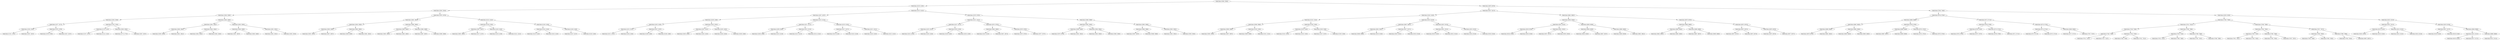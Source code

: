 digraph G{
937281740 [label="Node{data=[5094, 5094]}"]
937281740 -> 1507761286
1507761286 [label="Node{data=[4150, 4150]}"]
1507761286 -> 523856656
523856656 [label="Node{data=[2854, 2854]}"]
523856656 -> 398275400
398275400 [label="Node{data=[2838, 2838]}"]
398275400 -> 1316950747
1316950747 [label="Node{data=[2056, 2056]}"]
1316950747 -> 1676188990
1676188990 [label="Node{data=[1977, 1977]}"]
1676188990 -> 937237432
937237432 [label="Node{data=[1918, 1918]}"]
937237432 -> 1233406328
1233406328 [label="Node{data=[1331, 1331]}"]
937237432 -> 2136695641
2136695641 [label="Node{data=[1947, 1947]}"]
1676188990 -> 1484587233
1484587233 [label="Node{data=[1979, 1979]}"]
1484587233 -> 128110733
128110733 [label="Node{data=[1978, 1978]}"]
1484587233 -> 1812366984
1812366984 [label="Node{data=[2027, 2027]}"]
1316950747 -> 1222865402
1222865402 [label="Node{data=[2765, 2765]}"]
1222865402 -> 2015955471
2015955471 [label="Node{data=[2119, 2119]}"]
2015955471 -> 1771998015
1771998015 [label="Node{data=[2107, 2107]}"]
2015955471 -> 829715010
829715010 [label="Node{data=[2124, 2124]}"]
1222865402 -> 1649125687
1649125687 [label="Node{data=[2836, 2836]}"]
1649125687 -> 1384300035
1384300035 [label="Node{data=[2773, 2773]}"]
1649125687 -> 1339555871
1339555871 [label="Node{data=[2837, 2837]}"]
398275400 -> 1563205060
1563205060 [label="Node{data=[2846, 2846]}"]
1563205060 -> 1653708103
1653708103 [label="Node{data=[2842, 2842]}"]
1653708103 -> 631524784
631524784 [label="Node{data=[2840, 2840]}"]
631524784 -> 712206819
712206819 [label="Node{data=[2839, 2839]}"]
631524784 -> 319296468
319296468 [label="Node{data=[2841, 2841]}"]
1653708103 -> 2111674207
2111674207 [label="Node{data=[2844, 2844]}"]
2111674207 -> 2048105625
2048105625 [label="Node{data=[2843, 2843]}"]
2111674207 -> 1268702793
1268702793 [label="Node{data=[2845, 2845]}"]
1563205060 -> 417063517
417063517 [label="Node{data=[2850, 2850]}"]
417063517 -> 154003830
154003830 [label="Node{data=[2848, 2848]}"]
154003830 -> 1866226590
1866226590 [label="Node{data=[2847, 2847]}"]
154003830 -> 1382919334
1382919334 [label="Node{data=[2849, 2849]}"]
417063517 -> 358835644
358835644 [label="Node{data=[2852, 2852]}"]
358835644 -> 1944275007
1944275007 [label="Node{data=[2851, 2851]}"]
358835644 -> 2123238774
2123238774 [label="Node{data=[2853, 2853]}"]
523856656 -> 1102677661
1102677661 [label="Node{data=[2870, 2870]}"]
1102677661 -> 1333351827
1333351827 [label="Node{data=[2862, 2862]}"]
1333351827 -> 649219827
649219827 [label="Node{data=[2858, 2858]}"]
649219827 -> 685314798
685314798 [label="Node{data=[2856, 2856]}"]
685314798 -> 626648070
626648070 [label="Node{data=[2855, 2855]}"]
685314798 -> 537520371
537520371 [label="Node{data=[2857, 2857]}"]
649219827 -> 343474135
343474135 [label="Node{data=[2860, 2860]}"]
343474135 -> 1951842772
1951842772 [label="Node{data=[2859, 2859]}"]
343474135 -> 507867788
507867788 [label="Node{data=[2861, 2861]}"]
1333351827 -> 1902403527
1902403527 [label="Node{data=[2866, 2866]}"]
1902403527 -> 582058107
582058107 [label="Node{data=[2864, 2864]}"]
582058107 -> 1621863832
1621863832 [label="Node{data=[2863, 2863]}"]
582058107 -> 1439658515
1439658515 [label="Node{data=[2865, 2865]}"]
1902403527 -> 109479178
109479178 [label="Node{data=[2868, 2868]}"]
109479178 -> 672825337
672825337 [label="Node{data=[2867, 2867]}"]
109479178 -> 358662159
358662159 [label="Node{data=[2869, 2869]}"]
1102677661 -> 991000410
991000410 [label="Node{data=[4142, 4142]}"]
991000410 -> 151849959
151849959 [label="Node{data=[4138, 4138]}"]
151849959 -> 1922254984
1922254984 [label="Node{data=[2907, 2907]}"]
1922254984 -> 1642106477
1642106477 [label="Node{data=[2895, 2895]}"]
1922254984 -> 1375444652
1375444652 [label="Node{data=[4137, 4137]}"]
151849959 -> 810087751
810087751 [label="Node{data=[4140, 4140]}"]
810087751 -> 1492597966
1492597966 [label="Node{data=[4139, 4139]}"]
810087751 -> 1031885403
1031885403 [label="Node{data=[4141, 4141]}"]
991000410 -> 805479865
805479865 [label="Node{data=[4146, 4146]}"]
805479865 -> 1192729651
1192729651 [label="Node{data=[4144, 4144]}"]
1192729651 -> 644335955
644335955 [label="Node{data=[4143, 4143]}"]
1192729651 -> 289625166
289625166 [label="Node{data=[4145, 4145]}"]
805479865 -> 885593266
885593266 [label="Node{data=[4148, 4148]}"]
885593266 -> 1338306588
1338306588 [label="Node{data=[4147, 4147]}"]
885593266 -> 1475446246
1475446246 [label="Node{data=[4149, 4149]}"]
1507761286 -> 1545292402
1545292402 [label="Node{data=[4223, 4223]}"]
1545292402 -> 546023879
546023879 [label="Node{data=[4207, 4207]}"]
546023879 -> 1218963930
1218963930 [label="Node{data=[4199, 4199]}"]
1218963930 -> 329423773
329423773 [label="Node{data=[4195, 4195]}"]
329423773 -> 359402305
359402305 [label="Node{data=[4152, 4152]}"]
359402305 -> 1750355386
1750355386 [label="Node{data=[4151, 4151]}"]
359402305 -> 524980307
524980307 [label="Node{data=[4194, 4194]}"]
329423773 -> 406031956
406031956 [label="Node{data=[4197, 4197]}"]
406031956 -> 1844488208
1844488208 [label="Node{data=[4196, 4196]}"]
406031956 -> 654508425
654508425 [label="Node{data=[4198, 4198]}"]
1218963930 -> 1811993906
1811993906 [label="Node{data=[4203, 4203]}"]
1811993906 -> 1749399496
1749399496 [label="Node{data=[4201, 4201]}"]
1749399496 -> 1909496
1909496 [label="Node{data=[4200, 4200]}"]
1749399496 -> 1068332091
1068332091 [label="Node{data=[4202, 4202]}"]
1811993906 -> 1433313209
1433313209 [label="Node{data=[4205, 4205]}"]
1433313209 -> 282106155
282106155 [label="Node{data=[4204, 4204]}"]
1433313209 -> 2041803563
2041803563 [label="Node{data=[4206, 4206]}"]
546023879 -> 770432138
770432138 [label="Node{data=[4215, 4215]}"]
770432138 -> 207166937
207166937 [label="Node{data=[4211, 4211]}"]
207166937 -> 416597176
416597176 [label="Node{data=[4209, 4209]}"]
416597176 -> 2048710306
2048710306 [label="Node{data=[4208, 4208]}"]
416597176 -> 157309671
157309671 [label="Node{data=[4210, 4210]}"]
207166937 -> 1293105607
1293105607 [label="Node{data=[4213, 4213]}"]
1293105607 -> 1943852505
1943852505 [label="Node{data=[4212, 4212]}"]
1293105607 -> 1877583046
1877583046 [label="Node{data=[4214, 4214]}"]
770432138 -> 1683324094
1683324094 [label="Node{data=[4219, 4219]}"]
1683324094 -> 819768562
819768562 [label="Node{data=[4217, 4217]}"]
819768562 -> 633062701
633062701 [label="Node{data=[4216, 4216]}"]
819768562 -> 123116232
123116232 [label="Node{data=[4218, 4218]}"]
1683324094 -> 1210689040
1210689040 [label="Node{data=[4221, 4221]}"]
1210689040 -> 491206875
491206875 [label="Node{data=[4220, 4220]}"]
1210689040 -> 1714291955
1714291955 [label="Node{data=[4222, 4222]}"]
1545292402 -> 1427980836
1427980836 [label="Node{data=[5078, 5078]}"]
1427980836 -> 1350662065
1350662065 [label="Node{data=[4231, 4231]}"]
1350662065 -> 1948519578
1948519578 [label="Node{data=[4227, 4227]}"]
1948519578 -> 1656457073
1656457073 [label="Node{data=[4225, 4225]}"]
1656457073 -> 1560864096
1560864096 [label="Node{data=[4224, 4224]}"]
1656457073 -> 116342159
116342159 [label="Node{data=[4226, 4226]}"]
1948519578 -> 1383833876
1383833876 [label="Node{data=[4229, 4229]}"]
1383833876 -> 1816474661
1816474661 [label="Node{data=[4228, 4228]}"]
1383833876 -> 1996291880
1996291880 [label="Node{data=[4230, 4230]}"]
1350662065 -> 159426365
159426365 [label="Node{data=[5074, 5074]}"]
159426365 -> 117228568
117228568 [label="Node{data=[4840, 4840]}"]
117228568 -> 1130179838
1130179838 [label="Node{data=[4232, 4232]}"]
117228568 -> 1380552194
1380552194 [label="Node{data=[4871, 4871]}"]
159426365 -> 1585209913
1585209913 [label="Node{data=[5076, 5076]}"]
1585209913 -> 1052815850
1052815850 [label="Node{data=[5075, 5075]}"]
1585209913 -> 349196304
349196304 [label="Node{data=[5077, 5077]}"]
1427980836 -> 175633686
175633686 [label="Node{data=[5086, 5086]}"]
175633686 -> 933700555
933700555 [label="Node{data=[5082, 5082]}"]
933700555 -> 215190324
215190324 [label="Node{data=[5080, 5080]}"]
215190324 -> 437586542
437586542 [label="Node{data=[5079, 5079]}"]
215190324 -> 805274495
805274495 [label="Node{data=[5081, 5081]}"]
933700555 -> 558388272
558388272 [label="Node{data=[5084, 5084]}"]
558388272 -> 827515142
827515142 [label="Node{data=[5083, 5083]}"]
558388272 -> 52878136
52878136 [label="Node{data=[5085, 5085]}"]
175633686 -> 1351697496
1351697496 [label="Node{data=[5090, 5090]}"]
1351697496 -> 865825710
865825710 [label="Node{data=[5088, 5088]}"]
865825710 -> 359132682
359132682 [label="Node{data=[5087, 5087]}"]
865825710 -> 548210821
548210821 [label="Node{data=[5089, 5089]}"]
1351697496 -> 2059680588
2059680588 [label="Node{data=[5092, 5092]}"]
2059680588 -> 313139641
313139641 [label="Node{data=[5091, 5091]}"]
2059680588 -> 949459544
949459544 [label="Node{data=[5093, 5093]}"]
937281740 -> 1882604783
1882604783 [label="Node{data=[6678, 6678]}"]
1882604783 -> 737353726
737353726 [label="Node{data=[6527, 6527]}"]
737353726 -> 1754748112
1754748112 [label="Node{data=[5420, 5420]}"]
1754748112 -> 1825986240
1825986240 [label="Node{data=[5102, 5102]}"]
1825986240 -> 780494473
780494473 [label="Node{data=[5098, 5098]}"]
780494473 -> 490377288
490377288 [label="Node{data=[5096, 5096]}"]
490377288 -> 1331263211
1331263211 [label="Node{data=[5095, 5095]}"]
490377288 -> 291981718
291981718 [label="Node{data=[5097, 5097]}"]
780494473 -> 341038109
341038109 [label="Node{data=[5100, 5100]}"]
341038109 -> 1562553871
1562553871 [label="Node{data=[5099, 5099]}"]
341038109 -> 1497916782
1497916782 [label="Node{data=[5101, 5101]}"]
1825986240 -> 1917365288
1917365288 [label="Node{data=[5106, 5106]}"]
1917365288 -> 2024897856
2024897856 [label="Node{data=[5104, 5104]}"]
2024897856 -> 816572047
816572047 [label="Node{data=[5103, 5103]}"]
2024897856 -> 710051553
710051553 [label="Node{data=[5105, 5105]}"]
1917365288 -> 499926639
499926639 [label="Node{data=[5108, 5108]}"]
499926639 -> 1860465643
1860465643 [label="Node{data=[5107, 5107]}"]
499926639 -> 26504998
26504998 [label="Node{data=[5109, 5109]}"]
1754748112 -> 1062175867
1062175867 [label="Node{data=[6519, 6519]}"]
1062175867 -> 1078940355
1078940355 [label="Node{data=[6487, 6487]}"]
1078940355 -> 234424842
234424842 [label="Node{data=[6041, 6041]}"]
234424842 -> 800500172
800500172 [label="Node{data=[6008, 6008]}"]
234424842 -> 1813617693
1813617693 [label="Node{data=[6319, 6319]}"]
1078940355 -> 1459229207
1459229207 [label="Node{data=[6517, 6517]}"]
1459229207 -> 320273304
320273304 [label="Node{data=[6501, 6501]}"]
1459229207 -> 158652671
158652671 [label="Node{data=[6518, 6518]}"]
1062175867 -> 699225272
699225272 [label="Node{data=[6523, 6523]}"]
699225272 -> 801214768
801214768 [label="Node{data=[6521, 6521]}"]
801214768 -> 187655531
187655531 [label="Node{data=[6520, 6520]}"]
801214768 -> 607385553
607385553 [label="Node{data=[6522, 6522]}"]
699225272 -> 1735950203
1735950203 [label="Node{data=[6525, 6525]}"]
1735950203 -> 1142110901
1142110901 [label="Node{data=[6524, 6524]}"]
1735950203 -> 879172449
879172449 [label="Node{data=[6526, 6526]}"]
737353726 -> 265420611
265420611 [label="Node{data=[6662, 6662]}"]
265420611 -> 729205349
729205349 [label="Node{data=[6594, 6594]}"]
729205349 -> 1995279148
1995279148 [label="Node{data=[6532, 6532]}"]
1995279148 -> 2061318787
2061318787 [label="Node{data=[6529, 6529]}"]
2061318787 -> 2063006076
2063006076 [label="Node{data=[6528, 6528]}"]
2061318787 -> 1741566373
1741566373 [label="Node{data=[6530, 6530]}"]
1995279148 -> 2111857307
2111857307 [label="Node{data=[6561, 6561]}"]
2111857307 -> 1853511302
1853511302 [label="Node{data=[6557, 6557]}"]
2111857307 -> 596279084
596279084 [label="Node{data=[6593, 6593]}"]
729205349 -> 903819745
903819745 [label="Node{data=[6658, 6658]}"]
903819745 -> 1272277371
1272277371 [label="Node{data=[6656, 6656]}"]
1272277371 -> 2007484641
2007484641 [label="Node{data=[6626, 6626]}"]
1272277371 -> 119847462
119847462 [label="Node{data=[6657, 6657]}"]
903819745 -> 1262015258
1262015258 [label="Node{data=[6660, 6660]}"]
1262015258 -> 726070711
726070711 [label="Node{data=[6659, 6659]}"]
1262015258 -> 1651491070
1651491070 [label="Node{data=[6661, 6661]}"]
265420611 -> 1085846303
1085846303 [label="Node{data=[6670, 6670]}"]
1085846303 -> 1301616657
1301616657 [label="Node{data=[6666, 6666]}"]
1301616657 -> 1373808473
1373808473 [label="Node{data=[6664, 6664]}"]
1373808473 -> 1301738923
1301738923 [label="Node{data=[6663, 6663]}"]
1373808473 -> 1211340621
1211340621 [label="Node{data=[6665, 6665]}"]
1301616657 -> 755190730
755190730 [label="Node{data=[6668, 6668]}"]
755190730 -> 1772087644
1772087644 [label="Node{data=[6667, 6667]}"]
755190730 -> 324952681
324952681 [label="Node{data=[6669, 6669]}"]
1085846303 -> 1199773360
1199773360 [label="Node{data=[6674, 6674]}"]
1199773360 -> 1885952145
1885952145 [label="Node{data=[6672, 6672]}"]
1885952145 -> 1722456777
1722456777 [label="Node{data=[6671, 6671]}"]
1885952145 -> 101179743
101179743 [label="Node{data=[6673, 6673]}"]
1199773360 -> 1500398009
1500398009 [label="Node{data=[6676, 6676]}"]
1500398009 -> 1668888533
1668888533 [label="Node{data=[6675, 6675]}"]
1500398009 -> 1370981793
1370981793 [label="Node{data=[6677, 6677]}"]
1882604783 -> 1753455569
1753455569 [label="Node{data=[7040, 7040]}"]
1753455569 -> 1137409265
1137409265 [label="Node{data=[6704, 6704]}"]
1137409265 -> 1764109506
1764109506 [label="Node{data=[6686, 6686]}"]
1764109506 -> 72431306
72431306 [label="Node{data=[6682, 6682]}"]
72431306 -> 1886939266
1886939266 [label="Node{data=[6680, 6680]}"]
1886939266 -> 1749855880
1749855880 [label="Node{data=[6679, 6679]}"]
1886939266 -> 810864511
810864511 [label="Node{data=[6681, 6681]}"]
72431306 -> 1035884761
1035884761 [label="Node{data=[6684, 6684]}"]
1035884761 -> 246483860
246483860 [label="Node{data=[6683, 6683]}"]
1035884761 -> 50646052
50646052 [label="Node{data=[6685, 6685]}"]
1764109506 -> 356373516
356373516 [label="Node{data=[6700, 6700]}"]
356373516 -> 1510620898
1510620898 [label="Node{data=[6688, 6688]}"]
1510620898 -> 1558279068
1558279068 [label="Node{data=[6687, 6687]}"]
1510620898 -> 2040656328
2040656328 [label="Node{data=[6699, 6699]}"]
356373516 -> 46651204
46651204 [label="Node{data=[6702, 6702]}"]
46651204 -> 154211536
154211536 [label="Node{data=[6701, 6701]}"]
46651204 -> 1578888185
1578888185 [label="Node{data=[6703, 6703]}"]
1137409265 -> 675442243
675442243 [label="Node{data=[6712, 6712]}"]
675442243 -> 344191480
344191480 [label="Node{data=[6708, 6708]}"]
344191480 -> 353759276
353759276 [label="Node{data=[6706, 6706]}"]
353759276 -> 340825428
340825428 [label="Node{data=[6705, 6705]}"]
353759276 -> 802935275
802935275 [label="Node{data=[6707, 6707]}"]
344191480 -> 618461657
618461657 [label="Node{data=[6710, 6710]}"]
618461657 -> 519236094
519236094 [label="Node{data=[6709, 6709]}"]
618461657 -> 244852033
244852033 [label="Node{data=[6711, 6711]}"]
675442243 -> 2143152624
2143152624 [label="Node{data=[6716, 6716]}"]
2143152624 -> 1022154223
1022154223 [label="Node{data=[6714, 6714]}"]
1022154223 -> 903374485
903374485 [label="Node{data=[6713, 6713]}"]
1022154223 -> 2049310530
2049310530 [label="Node{data=[6715, 6715]}"]
2143152624 -> 1791454111
1791454111 [label="Node{data=[6949, 6949]}"]
1791454111 -> 811501701
811501701 [label="Node{data=[6717, 6717]}"]
1791454111 -> 1178909909
1178909909 [label="Node{data=[7037, 7037]}"]
1753455569 -> 332301488
332301488 [label="Node{data=[8190, 8190]}"]
332301488 -> 1107594949
1107594949 [label="Node{data=[7590, 7590]}"]
1107594949 -> 106577056
106577056 [label="Node{data=[7552, 7552]}"]
106577056 -> 1704692394
1704692394 [label="Node{data=[7548, 7548]}"]
1704692394 -> 35088813
35088813 [label="Node{data=[7546, 7546]}"]
35088813 -> 1677966732
1677966732 [label="Node{data=[7531, 7531]}"]
35088813 -> 862663312
862663312 [label="Node{data=[7547, 7547]}"]
1704692394 -> 169619597
169619597 [label="Node{data=[7550, 7550]}"]
169619597 -> 872376930
872376930 [label="Node{data=[7549, 7549]}"]
169619597 -> 1248415308
1248415308 [label="Node{data=[7551, 7551]}"]
106577056 -> 545004067
545004067 [label="Node{data=[7586, 7586]}"]
545004067 -> 1259331321
1259331321 [label="Node{data=[7554, 7554]}"]
1259331321 -> 65737088
65737088 [label="Node{data=[7553, 7553]}"]
1259331321 -> 57685151
57685151 [label="Node{data=[7580, 7580]}"]
545004067 -> 1126013904
1126013904 [label="Node{data=[7588, 7588]}"]
1126013904 -> 1984982364
1984982364 [label="Node{data=[7587, 7587]}"]
1126013904 -> 770446599
770446599 [label="Node{data=[7589, 7589]}"]
1107594949 -> 800725225
800725225 [label="Node{data=[7598, 7598]}"]
800725225 -> 5686741
5686741 [label="Node{data=[7594, 7594]}"]
5686741 -> 1972990478
1972990478 [label="Node{data=[7592, 7592]}"]
1972990478 -> 940574103
940574103 [label="Node{data=[7591, 7591]}"]
1972990478 -> 1200762668
1200762668 [label="Node{data=[7593, 7593]}"]
5686741 -> 1901863526
1901863526 [label="Node{data=[7596, 7596]}"]
1901863526 -> 1332422465
1332422465 [label="Node{data=[7595, 7595]}"]
1901863526 -> 2012196742
2012196742 [label="Node{data=[7597, 7597]}"]
800725225 -> 559027480
559027480 [label="Node{data=[7627, 7627]}"]
559027480 -> 831347782
831347782 [label="Node{data=[7600, 7600]}"]
831347782 -> 667558937
667558937 [label="Node{data=[7599, 7599]}"]
831347782 -> 768814329
768814329 [label="Node{data=[7605, 7605]}"]
559027480 -> 471340686
471340686 [label="Node{data=[7899, 7899]}"]
471340686 -> 1194067495
1194067495 [label="Node{data=[7834, 7834]}"]
471340686 -> 833624119
833624119 [label="Node{data=[8007, 8007]}"]
332301488 -> 87055900
87055900 [label="Node{data=[8225, 8225]}"]
87055900 -> 1505789010
1505789010 [label="Node{data=[8221, 8221]}"]
1505789010 -> 2121972851
2121972851 [label="Node{data=[8219, 8219]}"]
2121972851 -> 1329226283
1329226283 [label="Node{data=[8203, 8203]}"]
2121972851 -> 1224545646
1224545646 [label="Node{data=[8220, 8220]}"]
1505789010 -> 365095479
365095479 [label="Node{data=[8223, 8223]}"]
365095479 -> 1055933912
1055933912 [label="Node{data=[8222, 8222]}"]
365095479 -> 575099671
575099671 [label="Node{data=[8224, 8224]}"]
87055900 -> 45184084
45184084 [label="Node{data=[8229, 8229]}"]
45184084 -> 10532199
10532199 [label="Node{data=[8227, 8227]}"]
10532199 -> 1019412014
1019412014 [label="Node{data=[8226, 8226]}"]
10532199 -> 612748618
612748618 [label="Node{data=[8228, 8228]}"]
45184084 -> 757014106
757014106 [label="Node{data=[8848, 8848]}"]
757014106 -> 680631571
680631571 [label="Node{data=[8231, 8231]}"]
680631571 -> 59323809
59323809 [label="Node{data=[8230, 8230]}"]
680631571 -> 166483719
166483719 [label="Node{data=[8727, 8727]}"]
757014106 -> 1557427630
1557427630 [label="Node{data=[8888, 8888]}"]
1557427630 -> 2022248994
2022248994 [label="Node{data=[9131, 9131]}"]
}